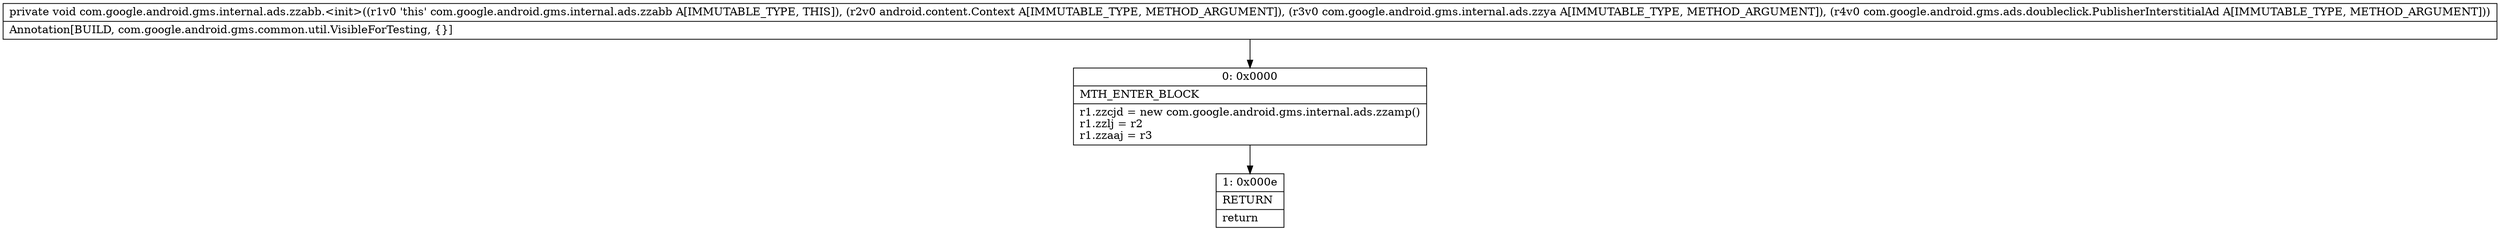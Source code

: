 digraph "CFG forcom.google.android.gms.internal.ads.zzabb.\<init\>(Landroid\/content\/Context;Lcom\/google\/android\/gms\/internal\/ads\/zzya;Lcom\/google\/android\/gms\/ads\/doubleclick\/PublisherInterstitialAd;)V" {
Node_0 [shape=record,label="{0\:\ 0x0000|MTH_ENTER_BLOCK\l|r1.zzcjd = new com.google.android.gms.internal.ads.zzamp()\lr1.zzlj = r2\lr1.zzaaj = r3\l}"];
Node_1 [shape=record,label="{1\:\ 0x000e|RETURN\l|return\l}"];
MethodNode[shape=record,label="{private void com.google.android.gms.internal.ads.zzabb.\<init\>((r1v0 'this' com.google.android.gms.internal.ads.zzabb A[IMMUTABLE_TYPE, THIS]), (r2v0 android.content.Context A[IMMUTABLE_TYPE, METHOD_ARGUMENT]), (r3v0 com.google.android.gms.internal.ads.zzya A[IMMUTABLE_TYPE, METHOD_ARGUMENT]), (r4v0 com.google.android.gms.ads.doubleclick.PublisherInterstitialAd A[IMMUTABLE_TYPE, METHOD_ARGUMENT]))  | Annotation[BUILD, com.google.android.gms.common.util.VisibleForTesting, \{\}]\l}"];
MethodNode -> Node_0;
Node_0 -> Node_1;
}

